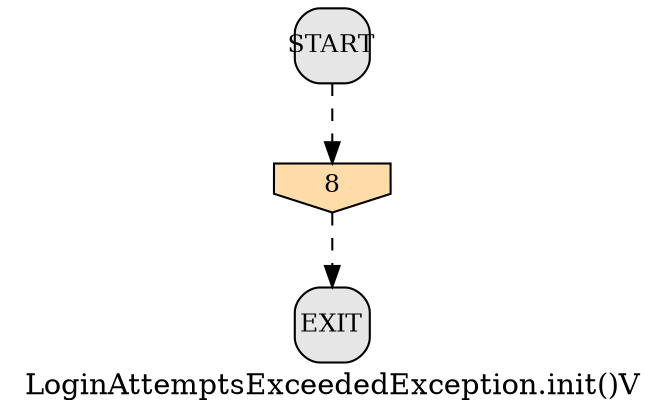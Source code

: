 /* --------------------------------------------------- */
/* Generated by Dr. Garbage Control Flow Graph Factory */
/* http://www.drgarbage.com                            */
/* Version: 4.5.0.201508311741                         */
/* Retrieved on: 2015-12-01 08:09:24.918               */
/* --------------------------------------------------- */
digraph "LoginAttemptsExceededException.init()V" {
 graph [label="LoginAttemptsExceededException.init()V"];
 2 [label="8", shape=invhouse, style=filled, fillcolor="#FFDCA8", fixedsize=true, fontsize=12, width=0.78, height=0.36 ]
 3 [label="START", shape=box, style="filled, rounded", fillcolor="#E6E6E6", fixedsize=true, fontsize=12, width=0.5, height=0.5 ]
 4 [label="EXIT", shape=box, style="filled, rounded", fillcolor="#E6E6E6", fixedsize=true, fontsize=12, width=0.5, height=0.5 ]
 3 -> 2 [label="", style=dashed ]
 2 -> 4 [label="", style=dashed ]
}
